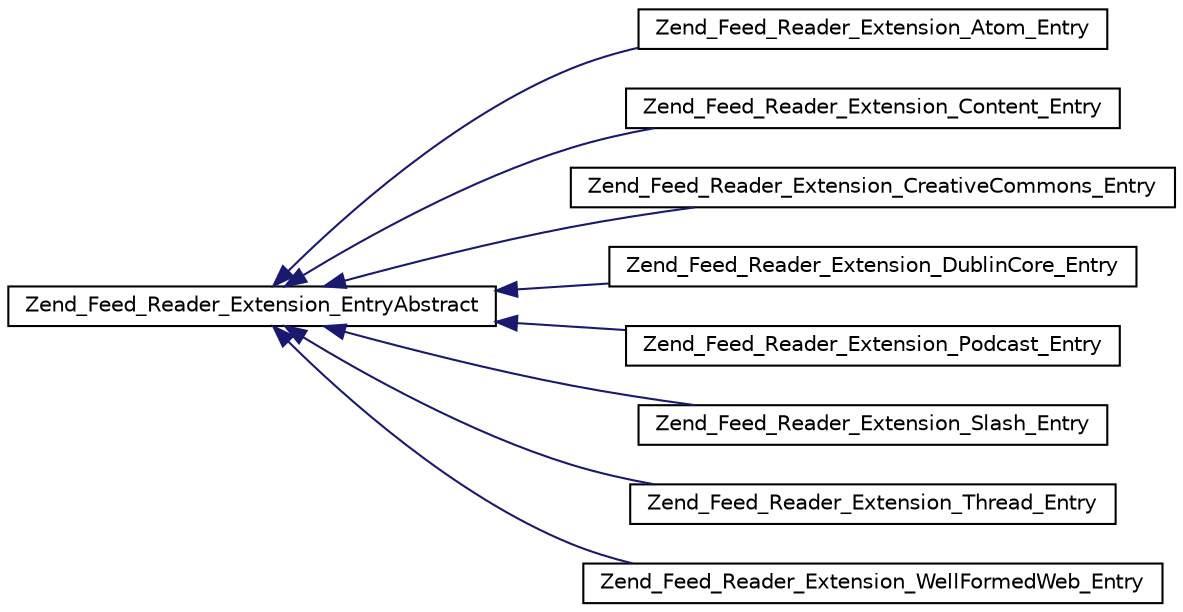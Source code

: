 digraph G
{
  edge [fontname="Helvetica",fontsize="10",labelfontname="Helvetica",labelfontsize="10"];
  node [fontname="Helvetica",fontsize="10",shape=record];
  rankdir="LR";
  Node1 [label="Zend_Feed_Reader_Extension_EntryAbstract",height=0.2,width=0.4,color="black", fillcolor="white", style="filled",URL="$class_zend___feed___reader___extension___entry_abstract.html"];
  Node1 -> Node2 [dir="back",color="midnightblue",fontsize="10",style="solid",fontname="Helvetica"];
  Node2 [label="Zend_Feed_Reader_Extension_Atom_Entry",height=0.2,width=0.4,color="black", fillcolor="white", style="filled",URL="$class_zend___feed___reader___extension___atom___entry.html"];
  Node1 -> Node3 [dir="back",color="midnightblue",fontsize="10",style="solid",fontname="Helvetica"];
  Node3 [label="Zend_Feed_Reader_Extension_Content_Entry",height=0.2,width=0.4,color="black", fillcolor="white", style="filled",URL="$class_zend___feed___reader___extension___content___entry.html"];
  Node1 -> Node4 [dir="back",color="midnightblue",fontsize="10",style="solid",fontname="Helvetica"];
  Node4 [label="Zend_Feed_Reader_Extension_CreativeCommons_Entry",height=0.2,width=0.4,color="black", fillcolor="white", style="filled",URL="$class_zend___feed___reader___extension___creative_commons___entry.html"];
  Node1 -> Node5 [dir="back",color="midnightblue",fontsize="10",style="solid",fontname="Helvetica"];
  Node5 [label="Zend_Feed_Reader_Extension_DublinCore_Entry",height=0.2,width=0.4,color="black", fillcolor="white", style="filled",URL="$class_zend___feed___reader___extension___dublin_core___entry.html"];
  Node1 -> Node6 [dir="back",color="midnightblue",fontsize="10",style="solid",fontname="Helvetica"];
  Node6 [label="Zend_Feed_Reader_Extension_Podcast_Entry",height=0.2,width=0.4,color="black", fillcolor="white", style="filled",URL="$class_zend___feed___reader___extension___podcast___entry.html"];
  Node1 -> Node7 [dir="back",color="midnightblue",fontsize="10",style="solid",fontname="Helvetica"];
  Node7 [label="Zend_Feed_Reader_Extension_Slash_Entry",height=0.2,width=0.4,color="black", fillcolor="white", style="filled",URL="$class_zend___feed___reader___extension___slash___entry.html"];
  Node1 -> Node8 [dir="back",color="midnightblue",fontsize="10",style="solid",fontname="Helvetica"];
  Node8 [label="Zend_Feed_Reader_Extension_Thread_Entry",height=0.2,width=0.4,color="black", fillcolor="white", style="filled",URL="$class_zend___feed___reader___extension___thread___entry.html"];
  Node1 -> Node9 [dir="back",color="midnightblue",fontsize="10",style="solid",fontname="Helvetica"];
  Node9 [label="Zend_Feed_Reader_Extension_WellFormedWeb_Entry",height=0.2,width=0.4,color="black", fillcolor="white", style="filled",URL="$class_zend___feed___reader___extension___well_formed_web___entry.html"];
}
